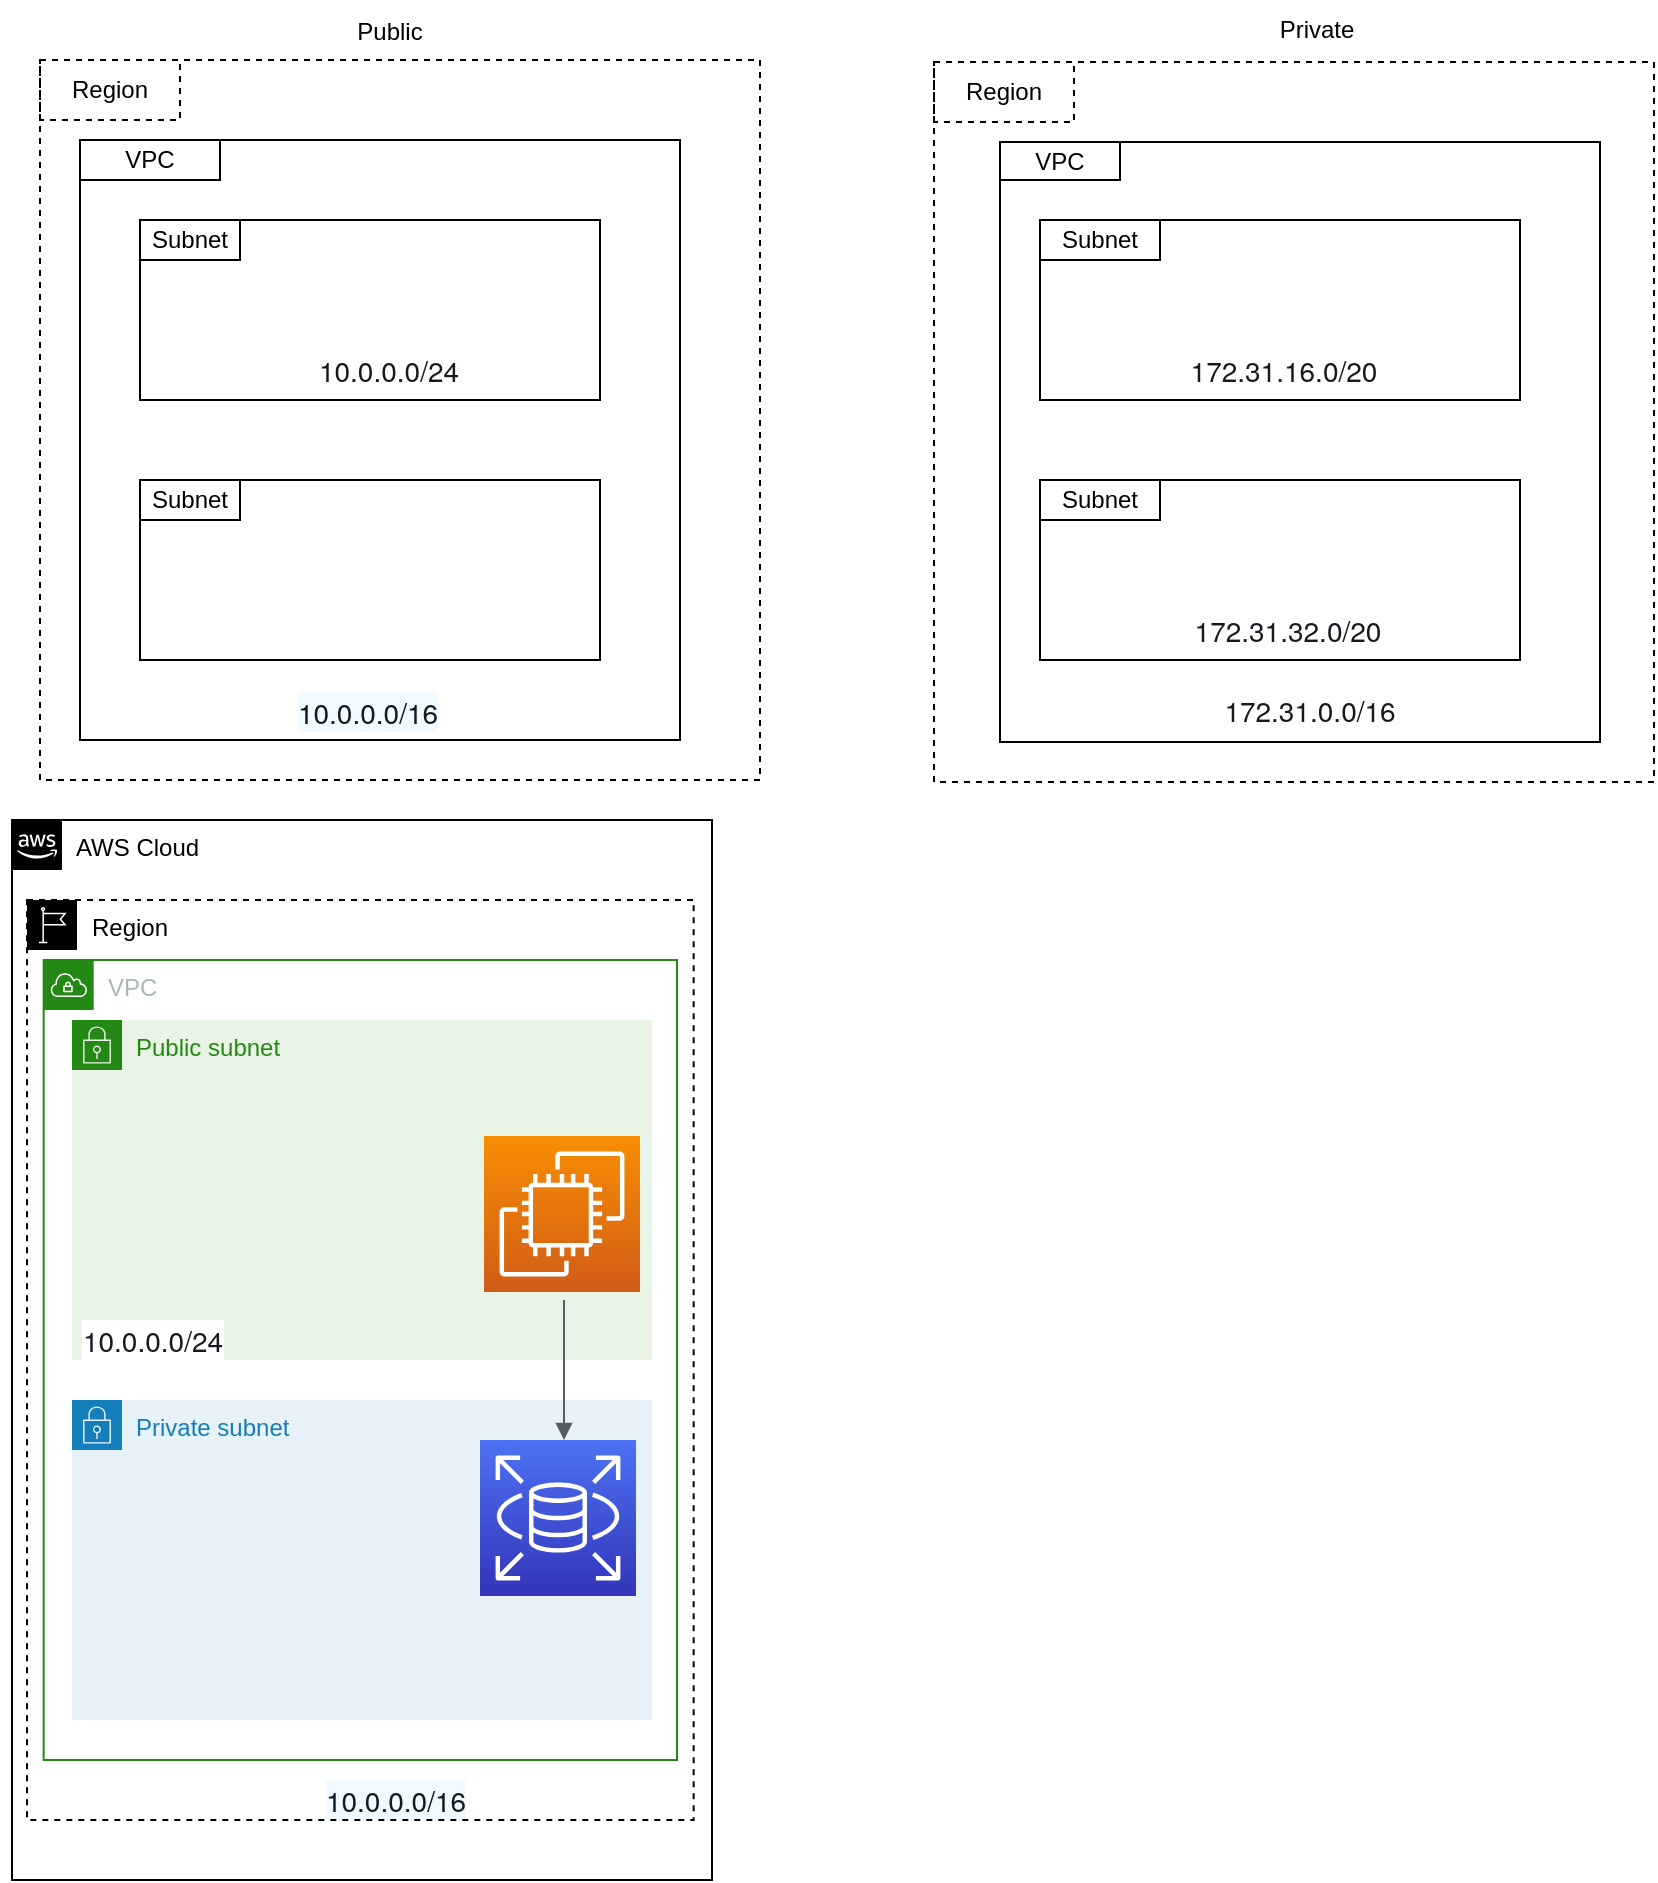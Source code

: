 <mxfile version="16.1.4" type="github">
  <diagram id="PhhgaO7qPSRJpCxBzuqd" name="Page-1">
    <mxGraphModel dx="946" dy="508" grid="1" gridSize="10" guides="1" tooltips="1" connect="1" arrows="1" fold="1" page="1" pageScale="1" pageWidth="827" pageHeight="1169" math="0" shadow="0">
      <root>
        <mxCell id="0" />
        <mxCell id="1" parent="0" />
        <mxCell id="05EPVArUtSKbufkmVEQP-2" value="" style="whiteSpace=wrap;html=1;aspect=fixed;fillColor=none;dashed=1;fontFamily=Helvetica;" parent="1" vertex="1">
          <mxGeometry x="20" y="40" width="360" height="360" as="geometry" />
        </mxCell>
        <mxCell id="05EPVArUtSKbufkmVEQP-4" value="Region" style="rounded=0;whiteSpace=wrap;html=1;dashed=1;fontFamily=Helvetica;fillColor=none;" parent="1" vertex="1">
          <mxGeometry x="20" y="40" width="70" height="30" as="geometry" />
        </mxCell>
        <mxCell id="05EPVArUtSKbufkmVEQP-5" value="" style="whiteSpace=wrap;html=1;aspect=fixed;fontFamily=Helvetica;fillColor=none;" parent="1" vertex="1">
          <mxGeometry x="40" y="80" width="300" height="300" as="geometry" />
        </mxCell>
        <mxCell id="05EPVArUtSKbufkmVEQP-6" value="VPC" style="rounded=0;whiteSpace=wrap;html=1;fontFamily=Helvetica;fillColor=none;" parent="1" vertex="1">
          <mxGeometry x="40" y="80" width="70" height="20" as="geometry" />
        </mxCell>
        <mxCell id="05EPVArUtSKbufkmVEQP-7" value="" style="whiteSpace=wrap;html=1;aspect=fixed;fillColor=none;dashed=1;fontFamily=Helvetica;" parent="1" vertex="1">
          <mxGeometry x="467" y="41" width="360" height="360" as="geometry" />
        </mxCell>
        <mxCell id="05EPVArUtSKbufkmVEQP-9" value="" style="rounded=0;whiteSpace=wrap;html=1;fontFamily=Helvetica;fillColor=none;" parent="1" vertex="1">
          <mxGeometry x="70" y="250" width="230" height="90" as="geometry" />
        </mxCell>
        <mxCell id="05EPVArUtSKbufkmVEQP-10" value="" style="rounded=0;whiteSpace=wrap;html=1;fontFamily=Helvetica;fillColor=none;" parent="1" vertex="1">
          <mxGeometry x="70" y="120" width="230" height="90" as="geometry" />
        </mxCell>
        <mxCell id="05EPVArUtSKbufkmVEQP-11" value="Subnet" style="rounded=0;whiteSpace=wrap;html=1;fontFamily=Helvetica;fillColor=none;" parent="1" vertex="1">
          <mxGeometry x="70" y="120" width="50" height="20" as="geometry" />
        </mxCell>
        <mxCell id="05EPVArUtSKbufkmVEQP-13" value="Subnet" style="rounded=0;whiteSpace=wrap;html=1;fontFamily=Helvetica;fillColor=none;" parent="1" vertex="1">
          <mxGeometry x="70" y="250" width="50" height="20" as="geometry" />
        </mxCell>
        <mxCell id="05EPVArUtSKbufkmVEQP-14" value="" style="whiteSpace=wrap;html=1;aspect=fixed;fontFamily=Helvetica;fillColor=none;" parent="1" vertex="1">
          <mxGeometry x="40" y="80" width="300" height="300" as="geometry" />
        </mxCell>
        <mxCell id="05EPVArUtSKbufkmVEQP-15" value="" style="whiteSpace=wrap;html=1;aspect=fixed;fontFamily=Helvetica;fillColor=none;" parent="1" vertex="1">
          <mxGeometry x="500" y="81" width="300" height="300" as="geometry" />
        </mxCell>
        <mxCell id="05EPVArUtSKbufkmVEQP-16" value="Region" style="rounded=0;whiteSpace=wrap;html=1;dashed=1;fontFamily=Helvetica;fillColor=none;" parent="1" vertex="1">
          <mxGeometry x="467" y="41" width="70" height="30" as="geometry" />
        </mxCell>
        <mxCell id="05EPVArUtSKbufkmVEQP-17" value="VPC" style="rounded=0;whiteSpace=wrap;html=1;fontFamily=Helvetica;fillColor=none;" parent="1" vertex="1">
          <mxGeometry x="500" y="81" width="60" height="19" as="geometry" />
        </mxCell>
        <mxCell id="05EPVArUtSKbufkmVEQP-18" value="" style="rounded=0;whiteSpace=wrap;html=1;fontFamily=Helvetica;fillColor=none;" parent="1" vertex="1">
          <mxGeometry x="520" y="120" width="240" height="90" as="geometry" />
        </mxCell>
        <mxCell id="05EPVArUtSKbufkmVEQP-19" value="Subnet" style="rounded=0;whiteSpace=wrap;html=1;fontFamily=Helvetica;fillColor=none;" parent="1" vertex="1">
          <mxGeometry x="520" y="120" width="60" height="20" as="geometry" />
        </mxCell>
        <mxCell id="05EPVArUtSKbufkmVEQP-20" value="" style="rounded=0;whiteSpace=wrap;html=1;fontFamily=Helvetica;fillColor=none;" parent="1" vertex="1">
          <mxGeometry x="520" y="250" width="240" height="90" as="geometry" />
        </mxCell>
        <mxCell id="05EPVArUtSKbufkmVEQP-21" value="Subnet" style="rounded=0;whiteSpace=wrap;html=1;fontFamily=Helvetica;fillColor=none;" parent="1" vertex="1">
          <mxGeometry x="520" y="250" width="60" height="20" as="geometry" />
        </mxCell>
        <mxCell id="05EPVArUtSKbufkmVEQP-22" value="&lt;span style=&quot;color: rgb(22 , 25 , 31) ; font-family: &amp;#34;amazon ember&amp;#34; , &amp;#34;helvetica neue&amp;#34; , &amp;#34;roboto&amp;#34; , &amp;#34;arial&amp;#34; , sans-serif ; font-size: 14px ; background-color: rgb(241 , 250 , 255)&quot;&gt;10.0.0.0/16&lt;/span&gt;" style="text;html=1;strokeColor=none;fillColor=none;align=center;verticalAlign=middle;whiteSpace=wrap;rounded=0;fontFamily=Helvetica;" parent="1" vertex="1">
          <mxGeometry x="119" y="351" width="130" height="30" as="geometry" />
        </mxCell>
        <mxCell id="05EPVArUtSKbufkmVEQP-24" value="&lt;span style=&quot;color: rgb(22 , 25 , 31) ; font-family: &amp;#34;amazon ember&amp;#34; , &amp;#34;helvetica neue&amp;#34; , &amp;#34;roboto&amp;#34; , &amp;#34;arial&amp;#34; , sans-serif ; font-size: 14px ; background-color: rgb(255 , 255 , 255)&quot;&gt;172.31.0.0/16&lt;/span&gt;" style="text;html=1;strokeColor=none;fillColor=none;align=center;verticalAlign=middle;whiteSpace=wrap;rounded=0;fontFamily=Helvetica;" parent="1" vertex="1">
          <mxGeometry x="560" y="350" width="190" height="30" as="geometry" />
        </mxCell>
        <mxCell id="05EPVArUtSKbufkmVEQP-25" value="&lt;span style=&quot;color: rgb(22 , 25 , 31) ; font-family: &amp;#34;amazon ember&amp;#34; , &amp;#34;helvetica neue&amp;#34; , &amp;#34;roboto&amp;#34; , &amp;#34;arial&amp;#34; , sans-serif ; font-size: 14px ; background-color: rgb(255 , 255 , 255)&quot;&gt;10.0.0.0/24&lt;/span&gt;" style="text;html=1;strokeColor=none;fillColor=none;align=center;verticalAlign=middle;whiteSpace=wrap;rounded=0;fontFamily=Helvetica;" parent="1" vertex="1">
          <mxGeometry x="119" y="180" width="151" height="30" as="geometry" />
        </mxCell>
        <mxCell id="05EPVArUtSKbufkmVEQP-26" value="&lt;span style=&quot;color: rgb(22 , 25 , 31) ; font-family: &amp;#34;amazon ember&amp;#34; , &amp;#34;helvetica neue&amp;#34; , &amp;#34;roboto&amp;#34; , &amp;#34;arial&amp;#34; , sans-serif ; font-size: 14px ; background-color: rgb(255 , 255 , 255)&quot;&gt;172.31.16.0/20&lt;/span&gt;" style="text;html=1;strokeColor=none;fillColor=none;align=center;verticalAlign=middle;whiteSpace=wrap;rounded=0;fontFamily=Helvetica;" parent="1" vertex="1">
          <mxGeometry x="562" y="180" width="160" height="30" as="geometry" />
        </mxCell>
        <mxCell id="05EPVArUtSKbufkmVEQP-27" value="&lt;span style=&quot;color: rgb(22 , 25 , 31) ; font-family: &amp;#34;amazon ember&amp;#34; , &amp;#34;helvetica neue&amp;#34; , &amp;#34;roboto&amp;#34; , &amp;#34;arial&amp;#34; , sans-serif ; font-size: 14px ; background-color: rgb(255 , 255 , 255)&quot;&gt;172.31.32.0/20&lt;/span&gt;" style="text;html=1;strokeColor=none;fillColor=none;align=center;verticalAlign=middle;whiteSpace=wrap;rounded=0;fontFamily=Helvetica;" parent="1" vertex="1">
          <mxGeometry x="579" y="310" width="130" height="30" as="geometry" />
        </mxCell>
        <mxCell id="05EPVArUtSKbufkmVEQP-28" value="Private" style="text;html=1;strokeColor=none;fillColor=none;align=center;verticalAlign=middle;whiteSpace=wrap;rounded=0;fontFamily=Helvetica;" parent="1" vertex="1">
          <mxGeometry x="537" y="10" width="243" height="30" as="geometry" />
        </mxCell>
        <mxCell id="05EPVArUtSKbufkmVEQP-29" value="Public" style="text;html=1;strokeColor=none;fillColor=none;align=center;verticalAlign=middle;whiteSpace=wrap;rounded=0;fontFamily=Helvetica;" parent="1" vertex="1">
          <mxGeometry x="90" y="11" width="210" height="30" as="geometry" />
        </mxCell>
        <mxCell id="XHXrJZq5cTJAChG5WZjP-129" value="&lt;span style=&quot;color: rgb(22 , 25 , 31) ; font-family: &amp;#34;amazon ember&amp;#34; , &amp;#34;helvetica neue&amp;#34; , &amp;#34;roboto&amp;#34; , &amp;#34;arial&amp;#34; , sans-serif ; font-size: 14px ; background-color: rgb(255 , 255 , 255)&quot;&gt;10.0.0.0/24&lt;/span&gt;" style="text;html=1;strokeColor=none;fillColor=none;align=center;verticalAlign=middle;whiteSpace=wrap;rounded=0;fontFamily=Helvetica;" vertex="1" parent="1">
          <mxGeometry x="123" y="658" width="151" height="30" as="geometry" />
        </mxCell>
        <mxCell id="XHXrJZq5cTJAChG5WZjP-130" value="&lt;span style=&quot;color: rgb(22 , 25 , 31) ; font-family: &amp;#34;amazon ember&amp;#34; , &amp;#34;helvetica neue&amp;#34; , &amp;#34;roboto&amp;#34; , &amp;#34;arial&amp;#34; , sans-serif ; font-size: 14px ; background-color: rgb(241 , 250 , 255)&quot;&gt;10.0.0.0/16&lt;/span&gt;" style="text;html=1;strokeColor=none;fillColor=none;align=center;verticalAlign=middle;whiteSpace=wrap;rounded=0;fontFamily=Helvetica;" vertex="1" parent="1">
          <mxGeometry x="133" y="895" width="130" height="30" as="geometry" />
        </mxCell>
        <mxCell id="XHXrJZq5cTJAChG5WZjP-134" value="" style="group" vertex="1" connectable="0" parent="1">
          <mxGeometry x="6" y="420" width="350" height="530" as="geometry" />
        </mxCell>
        <mxCell id="XHXrJZq5cTJAChG5WZjP-126" value="Private subnet" style="points=[[0,0],[0.25,0],[0.5,0],[0.75,0],[1,0],[1,0.25],[1,0.5],[1,0.75],[1,1],[0.75,1],[0.5,1],[0.25,1],[0,1],[0,0.75],[0,0.5],[0,0.25]];outlineConnect=0;gradientColor=none;html=1;whiteSpace=wrap;fontSize=12;fontStyle=0;container=1;pointerEvents=0;collapsible=0;recursiveResize=0;shape=mxgraph.aws4.group;grIcon=mxgraph.aws4.group_security_group;grStroke=0;strokeColor=#147EBA;fillColor=#E6F2F8;verticalAlign=top;align=left;spacingLeft=30;fontColor=#147EBA;dashed=0;rounded=0;sketch=0;" vertex="1" parent="XHXrJZq5cTJAChG5WZjP-134">
          <mxGeometry x="30" y="290" width="290" height="160" as="geometry" />
        </mxCell>
        <mxCell id="XHXrJZq5cTJAChG5WZjP-127" value="Public subnet" style="points=[[0,0],[0.25,0],[0.5,0],[0.75,0],[1,0],[1,0.25],[1,0.5],[1,0.75],[1,1],[0.75,1],[0.5,1],[0.25,1],[0,1],[0,0.75],[0,0.5],[0,0.25]];outlineConnect=0;gradientColor=none;html=1;whiteSpace=wrap;fontSize=12;fontStyle=0;container=1;pointerEvents=0;collapsible=0;recursiveResize=0;shape=mxgraph.aws4.group;grIcon=mxgraph.aws4.group_security_group;grStroke=0;strokeColor=#248814;fillColor=#E9F3E6;verticalAlign=top;align=left;spacingLeft=30;fontColor=#248814;dashed=0;rounded=0;sketch=0;" vertex="1" parent="XHXrJZq5cTJAChG5WZjP-134">
          <mxGeometry x="30" y="100" width="290" height="170" as="geometry" />
        </mxCell>
        <mxCell id="XHXrJZq5cTJAChG5WZjP-92" value="AWS Cloud" style="points=[[0,0],[0.25,0],[0.5,0],[0.75,0],[1,0],[1,0.25],[1,0.5],[1,0.75],[1,1],[0.75,1],[0.5,1],[0.25,1],[0,1],[0,0.75],[0,0.5],[0,0.25]];outlineConnect=0;html=1;whiteSpace=wrap;fontSize=12;fontStyle=0;shape=mxgraph.aws4.group;grIcon=mxgraph.aws4.group_aws_cloud_alt;fillColor=none;verticalAlign=top;align=left;spacingLeft=30;dashed=0;container=0;pointerEvents=0;collapsible=0;recursiveResize=0;" vertex="1" parent="XHXrJZq5cTJAChG5WZjP-134">
          <mxGeometry width="350" height="530" as="geometry" />
        </mxCell>
        <mxCell id="XHXrJZq5cTJAChG5WZjP-122" value="Region" style="points=[[0,0],[0.25,0],[0.5,0],[0.75,0],[1,0],[1,0.25],[1,0.5],[1,0.75],[1,1],[0.75,1],[0.5,1],[0.25,1],[0,1],[0,0.75],[0,0.5],[0,0.25]];outlineConnect=0;html=1;whiteSpace=wrap;fontSize=12;fontStyle=0;container=0;pointerEvents=0;collapsible=0;recursiveResize=0;shape=mxgraph.aws4.group;grIcon=mxgraph.aws4.group_region;fillColor=none;verticalAlign=top;align=left;spacingLeft=30;dashed=1;" vertex="1" parent="XHXrJZq5cTJAChG5WZjP-134">
          <mxGeometry x="7.5" y="40" width="333.333" height="460" as="geometry" />
        </mxCell>
        <mxCell id="XHXrJZq5cTJAChG5WZjP-125" value="VPC" style="points=[[0,0],[0.25,0],[0.5,0],[0.75,0],[1,0],[1,0.25],[1,0.5],[1,0.75],[1,1],[0.75,1],[0.5,1],[0.25,1],[0,1],[0,0.75],[0,0.5],[0,0.25]];outlineConnect=0;gradientColor=none;html=1;whiteSpace=wrap;fontSize=12;fontStyle=0;container=0;pointerEvents=0;collapsible=0;recursiveResize=0;shape=mxgraph.aws4.group;grIcon=mxgraph.aws4.group_vpc;strokeColor=#248814;fillColor=none;verticalAlign=top;align=left;spacingLeft=30;fontColor=#AAB7B8;dashed=0;rounded=0;sketch=0;" vertex="1" parent="XHXrJZq5cTJAChG5WZjP-134">
          <mxGeometry x="15.833" y="70" width="316.667" height="400" as="geometry" />
        </mxCell>
        <mxCell id="XHXrJZq5cTJAChG5WZjP-136" value="&lt;span style=&quot;color: rgb(22 , 25 , 31) ; font-family: &amp;#34;amazon ember&amp;#34; , &amp;#34;helvetica neue&amp;#34; , &amp;#34;roboto&amp;#34; , &amp;#34;arial&amp;#34; , sans-serif ; font-size: 14px ; background-color: rgb(255 , 255 , 255)&quot;&gt;10.0.0.0/24&lt;/span&gt;" style="text;html=1;strokeColor=none;fillColor=none;align=center;verticalAlign=middle;whiteSpace=wrap;rounded=0;fontFamily=Helvetica;" vertex="1" parent="XHXrJZq5cTJAChG5WZjP-134">
          <mxGeometry x="-5.33" y="245" width="151" height="30" as="geometry" />
        </mxCell>
        <mxCell id="XHXrJZq5cTJAChG5WZjP-139" value="" style="sketch=0;points=[[0,0,0],[0.25,0,0],[0.5,0,0],[0.75,0,0],[1,0,0],[0,1,0],[0.25,1,0],[0.5,1,0],[0.75,1,0],[1,1,0],[0,0.25,0],[0,0.5,0],[0,0.75,0],[1,0.25,0],[1,0.5,0],[1,0.75,0]];outlineConnect=0;fontColor=#232F3E;gradientColor=#4D72F3;gradientDirection=north;fillColor=#3334B9;strokeColor=#ffffff;dashed=0;verticalLabelPosition=bottom;verticalAlign=top;align=center;html=1;fontSize=12;fontStyle=0;aspect=fixed;shape=mxgraph.aws4.resourceIcon;resIcon=mxgraph.aws4.rds;rounded=0;" vertex="1" parent="XHXrJZq5cTJAChG5WZjP-134">
          <mxGeometry x="234" y="310" width="78" height="78" as="geometry" />
        </mxCell>
        <mxCell id="XHXrJZq5cTJAChG5WZjP-140" value="" style="sketch=0;points=[[0,0,0],[0.25,0,0],[0.5,0,0],[0.75,0,0],[1,0,0],[0,1,0],[0.25,1,0],[0.5,1,0],[0.75,1,0],[1,1,0],[0,0.25,0],[0,0.5,0],[0,0.75,0],[1,0.25,0],[1,0.5,0],[1,0.75,0]];outlineConnect=0;fontColor=#232F3E;gradientColor=#F78E04;gradientDirection=north;fillColor=#D05C17;strokeColor=#ffffff;dashed=0;verticalLabelPosition=bottom;verticalAlign=top;align=center;html=1;fontSize=12;fontStyle=0;aspect=fixed;shape=mxgraph.aws4.resourceIcon;resIcon=mxgraph.aws4.ec2;rounded=0;" vertex="1" parent="XHXrJZq5cTJAChG5WZjP-134">
          <mxGeometry x="236" y="158" width="78" height="78" as="geometry" />
        </mxCell>
        <mxCell id="XHXrJZq5cTJAChG5WZjP-135" value="&lt;span style=&quot;color: rgb(22 , 25 , 31) ; font-family: &amp;#34;amazon ember&amp;#34; , &amp;#34;helvetica neue&amp;#34; , &amp;#34;roboto&amp;#34; , &amp;#34;arial&amp;#34; , sans-serif ; font-size: 14px ; background-color: rgb(255 , 255 , 255)&quot;&gt;10.0.0.0/24&lt;/span&gt;" style="text;html=1;strokeColor=none;fillColor=none;align=center;verticalAlign=middle;whiteSpace=wrap;rounded=0;fontFamily=Helvetica;" vertex="1" parent="1">
          <mxGeometry x="119" y="180" width="151" height="30" as="geometry" />
        </mxCell>
        <mxCell id="XHXrJZq5cTJAChG5WZjP-137" value="" style="edgeStyle=orthogonalEdgeStyle;html=1;endArrow=block;elbow=vertical;startArrow=none;endFill=1;strokeColor=#545B64;rounded=0;sketch=0;curved=0;" edge="1" parent="1">
          <mxGeometry width="100" relative="1" as="geometry">
            <mxPoint x="282" y="660" as="sourcePoint" />
            <mxPoint x="282" y="730" as="targetPoint" />
          </mxGeometry>
        </mxCell>
      </root>
    </mxGraphModel>
  </diagram>
</mxfile>
